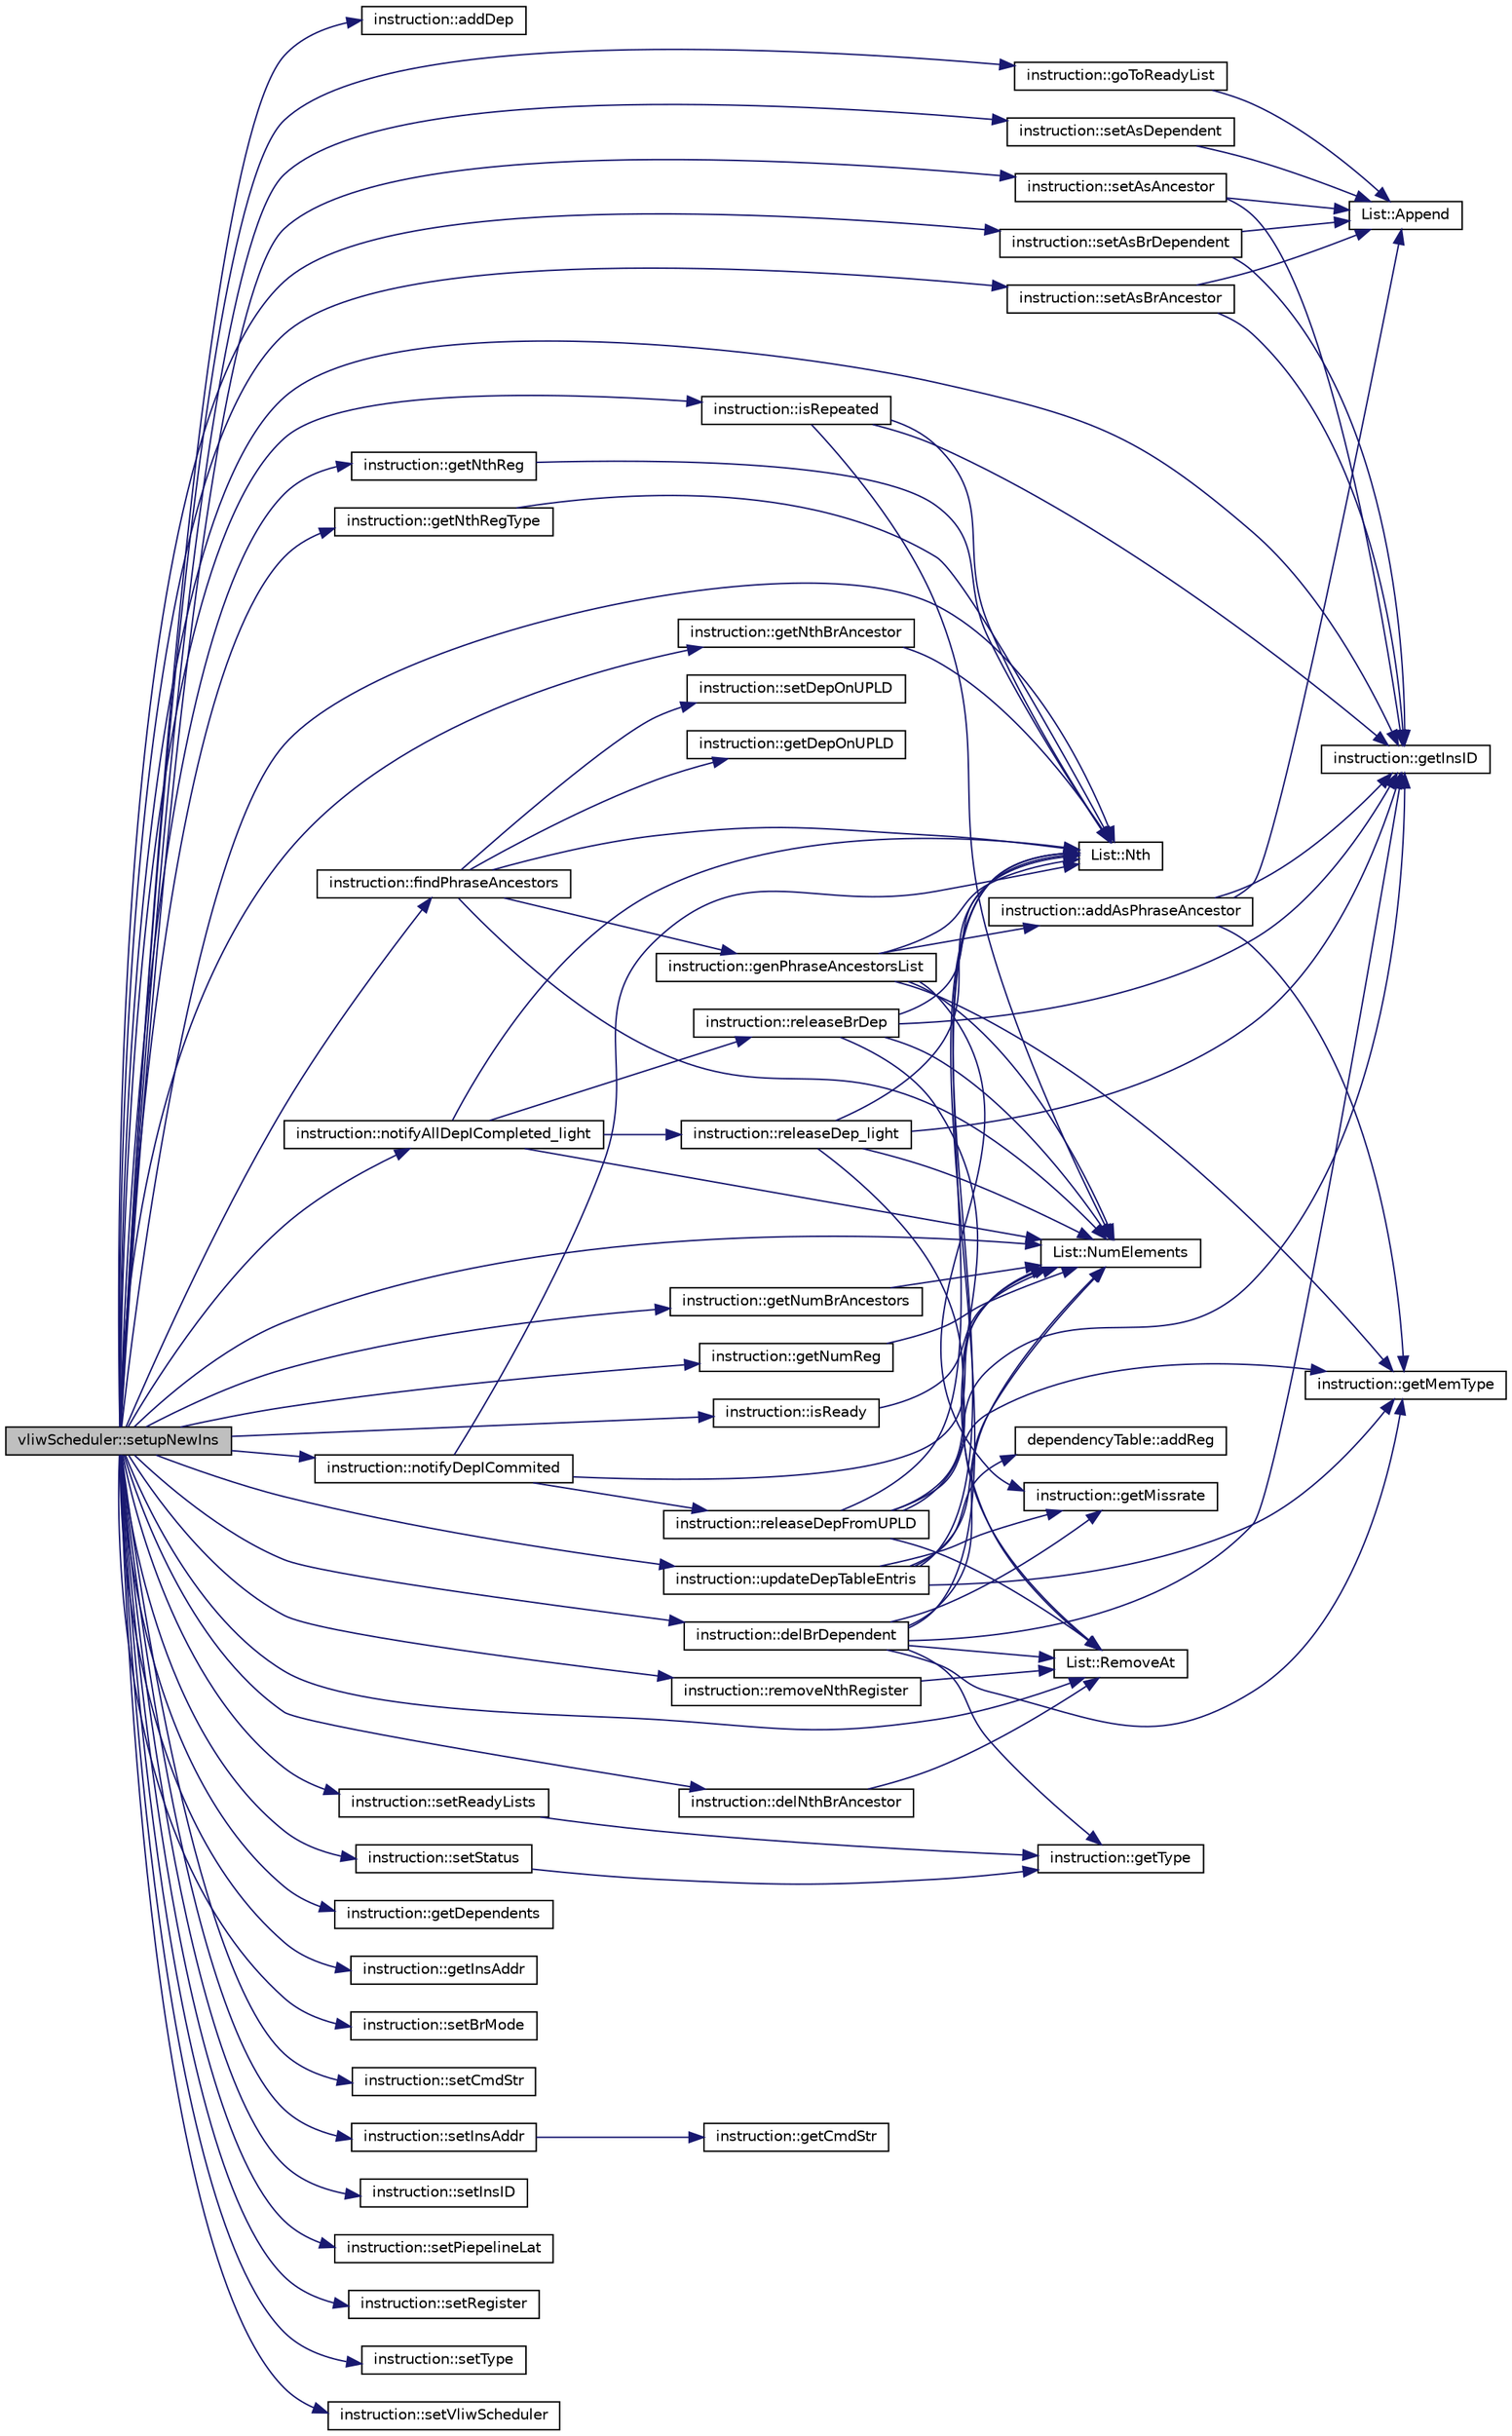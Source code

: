 digraph G
{
  edge [fontname="Helvetica",fontsize="10",labelfontname="Helvetica",labelfontsize="10"];
  node [fontname="Helvetica",fontsize="10",shape=record];
  rankdir=LR;
  Node1 [label="vliwScheduler::setupNewIns",height=0.2,width=0.4,color="black", fillcolor="grey75", style="filled" fontcolor="black"];
  Node1 -> Node2 [color="midnightblue",fontsize="10",style="solid"];
  Node2 [label="instruction::addDep",height=0.2,width=0.4,color="black", fillcolor="white", style="filled",URL="$classinstruction.html#aeb756cec429aca99a341f069df268465"];
  Node1 -> Node3 [color="midnightblue",fontsize="10",style="solid"];
  Node3 [label="instruction::delBrDependent",height=0.2,width=0.4,color="black", fillcolor="white", style="filled",URL="$classinstruction.html#acf0ac8f3266fa128a76b3b287e2d305d"];
  Node3 -> Node4 [color="midnightblue",fontsize="10",style="solid"];
  Node4 [label="instruction::getInsID",height=0.2,width=0.4,color="black", fillcolor="white", style="filled",URL="$classinstruction.html#a0856c8a7411c298a51cd8d8d5e2f8b12"];
  Node3 -> Node5 [color="midnightblue",fontsize="10",style="solid"];
  Node5 [label="instruction::getMemType",height=0.2,width=0.4,color="black", fillcolor="white", style="filled",URL="$classinstruction.html#a8051847b8731d697107d682564a7385f"];
  Node3 -> Node6 [color="midnightblue",fontsize="10",style="solid"];
  Node6 [label="instruction::getMissrate",height=0.2,width=0.4,color="black", fillcolor="white", style="filled",URL="$classinstruction.html#a7f04521e22bec22c519fdc44d7c8b83a"];
  Node3 -> Node7 [color="midnightblue",fontsize="10",style="solid"];
  Node7 [label="instruction::getType",height=0.2,width=0.4,color="black", fillcolor="white", style="filled",URL="$classinstruction.html#a47623362d505a662b974624f81288389"];
  Node3 -> Node8 [color="midnightblue",fontsize="10",style="solid"];
  Node8 [label="List::Nth",height=0.2,width=0.4,color="black", fillcolor="white", style="filled",URL="$classList.html#a5eb964816de33c85e1d46658ddf8c6c4"];
  Node3 -> Node9 [color="midnightblue",fontsize="10",style="solid"];
  Node9 [label="List::NumElements",height=0.2,width=0.4,color="black", fillcolor="white", style="filled",URL="$classList.html#ac2e9d50f703b01bf643fa6ce50837c26"];
  Node3 -> Node10 [color="midnightblue",fontsize="10",style="solid"];
  Node10 [label="List::RemoveAt",height=0.2,width=0.4,color="black", fillcolor="white", style="filled",URL="$classList.html#af17f72d263f90d53ea8501b5b1853470"];
  Node1 -> Node11 [color="midnightblue",fontsize="10",style="solid"];
  Node11 [label="instruction::delNthBrAncestor",height=0.2,width=0.4,color="black", fillcolor="white", style="filled",URL="$classinstruction.html#a335a34cb7652d3f3c6f63c011dd10185"];
  Node11 -> Node10 [color="midnightblue",fontsize="10",style="solid"];
  Node1 -> Node12 [color="midnightblue",fontsize="10",style="solid"];
  Node12 [label="instruction::findPhraseAncestors",height=0.2,width=0.4,color="black", fillcolor="white", style="filled",URL="$classinstruction.html#aed4714151da7fbcbe65485e5699cd72c"];
  Node12 -> Node13 [color="midnightblue",fontsize="10",style="solid"];
  Node13 [label="instruction::genPhraseAncestorsList",height=0.2,width=0.4,color="black", fillcolor="white", style="filled",URL="$classinstruction.html#af5a1d9e1a8a25f768c3dadf66fb83362"];
  Node13 -> Node14 [color="midnightblue",fontsize="10",style="solid"];
  Node14 [label="instruction::addAsPhraseAncestor",height=0.2,width=0.4,color="black", fillcolor="white", style="filled",URL="$classinstruction.html#a70d88f6c0d2cc47b2c18acd3118de671"];
  Node14 -> Node15 [color="midnightblue",fontsize="10",style="solid"];
  Node15 [label="List::Append",height=0.2,width=0.4,color="black", fillcolor="white", style="filled",URL="$classList.html#a473190098e38206d0125b0737245e613"];
  Node14 -> Node4 [color="midnightblue",fontsize="10",style="solid"];
  Node14 -> Node5 [color="midnightblue",fontsize="10",style="solid"];
  Node13 -> Node5 [color="midnightblue",fontsize="10",style="solid"];
  Node13 -> Node6 [color="midnightblue",fontsize="10",style="solid"];
  Node13 -> Node8 [color="midnightblue",fontsize="10",style="solid"];
  Node13 -> Node9 [color="midnightblue",fontsize="10",style="solid"];
  Node12 -> Node16 [color="midnightblue",fontsize="10",style="solid"];
  Node16 [label="instruction::getDepOnUPLD",height=0.2,width=0.4,color="black", fillcolor="white", style="filled",URL="$classinstruction.html#aa523eec9522b3dfa68918b24c378fcc2"];
  Node12 -> Node8 [color="midnightblue",fontsize="10",style="solid"];
  Node12 -> Node9 [color="midnightblue",fontsize="10",style="solid"];
  Node12 -> Node17 [color="midnightblue",fontsize="10",style="solid"];
  Node17 [label="instruction::setDepOnUPLD",height=0.2,width=0.4,color="black", fillcolor="white", style="filled",URL="$classinstruction.html#a99ed8de1173de1012b31333788a3e1a9"];
  Node1 -> Node18 [color="midnightblue",fontsize="10",style="solid"];
  Node18 [label="instruction::getDependents",height=0.2,width=0.4,color="black", fillcolor="white", style="filled",URL="$classinstruction.html#ad1af63e7f1bfa160b0719027c2a0b8ce"];
  Node1 -> Node19 [color="midnightblue",fontsize="10",style="solid"];
  Node19 [label="instruction::getInsAddr",height=0.2,width=0.4,color="black", fillcolor="white", style="filled",URL="$classinstruction.html#ac1fabe854c85726785052c7a5ebf6d39"];
  Node1 -> Node4 [color="midnightblue",fontsize="10",style="solid"];
  Node1 -> Node20 [color="midnightblue",fontsize="10",style="solid"];
  Node20 [label="instruction::getNthBrAncestor",height=0.2,width=0.4,color="black", fillcolor="white", style="filled",URL="$classinstruction.html#a3956b91225afe4381adb46e8630df104"];
  Node20 -> Node8 [color="midnightblue",fontsize="10",style="solid"];
  Node1 -> Node21 [color="midnightblue",fontsize="10",style="solid"];
  Node21 [label="instruction::getNthReg",height=0.2,width=0.4,color="black", fillcolor="white", style="filled",URL="$classinstruction.html#a54412da0ee022e05101d4fb92ee879b9"];
  Node21 -> Node8 [color="midnightblue",fontsize="10",style="solid"];
  Node1 -> Node22 [color="midnightblue",fontsize="10",style="solid"];
  Node22 [label="instruction::getNthRegType",height=0.2,width=0.4,color="black", fillcolor="white", style="filled",URL="$classinstruction.html#a9701f53aafaf1b2298378665059cef33"];
  Node22 -> Node8 [color="midnightblue",fontsize="10",style="solid"];
  Node1 -> Node23 [color="midnightblue",fontsize="10",style="solid"];
  Node23 [label="instruction::getNumBrAncestors",height=0.2,width=0.4,color="black", fillcolor="white", style="filled",URL="$classinstruction.html#aea5ab3c5f62740194e3bc9d3335676a2"];
  Node23 -> Node9 [color="midnightblue",fontsize="10",style="solid"];
  Node1 -> Node24 [color="midnightblue",fontsize="10",style="solid"];
  Node24 [label="instruction::getNumReg",height=0.2,width=0.4,color="black", fillcolor="white", style="filled",URL="$classinstruction.html#af64e1265e882da7e152bd47cb7794c3b"];
  Node24 -> Node9 [color="midnightblue",fontsize="10",style="solid"];
  Node1 -> Node25 [color="midnightblue",fontsize="10",style="solid"];
  Node25 [label="instruction::goToReadyList",height=0.2,width=0.4,color="black", fillcolor="white", style="filled",URL="$classinstruction.html#ae98b3fc0943715a103b91ab8bf272758"];
  Node25 -> Node15 [color="midnightblue",fontsize="10",style="solid"];
  Node1 -> Node26 [color="midnightblue",fontsize="10",style="solid"];
  Node26 [label="instruction::isReady",height=0.2,width=0.4,color="black", fillcolor="white", style="filled",URL="$classinstruction.html#a3d3c5926b3f74fa012e77011f6d65a57"];
  Node26 -> Node9 [color="midnightblue",fontsize="10",style="solid"];
  Node1 -> Node27 [color="midnightblue",fontsize="10",style="solid"];
  Node27 [label="instruction::isRepeated",height=0.2,width=0.4,color="black", fillcolor="white", style="filled",URL="$classinstruction.html#a8d938a7c74c2bd36d0e5565cf933d9d5"];
  Node27 -> Node4 [color="midnightblue",fontsize="10",style="solid"];
  Node27 -> Node8 [color="midnightblue",fontsize="10",style="solid"];
  Node27 -> Node9 [color="midnightblue",fontsize="10",style="solid"];
  Node1 -> Node28 [color="midnightblue",fontsize="10",style="solid"];
  Node28 [label="instruction::notifyAllDepICompleted_light",height=0.2,width=0.4,color="black", fillcolor="white", style="filled",URL="$classinstruction.html#a6308dc145beb4a8ee6ccace0ed9f8cdd"];
  Node28 -> Node8 [color="midnightblue",fontsize="10",style="solid"];
  Node28 -> Node9 [color="midnightblue",fontsize="10",style="solid"];
  Node28 -> Node29 [color="midnightblue",fontsize="10",style="solid"];
  Node29 [label="instruction::releaseBrDep",height=0.2,width=0.4,color="black", fillcolor="white", style="filled",URL="$classinstruction.html#a8a4fb5b938939b6988c7d76a1808ef0c"];
  Node29 -> Node4 [color="midnightblue",fontsize="10",style="solid"];
  Node29 -> Node8 [color="midnightblue",fontsize="10",style="solid"];
  Node29 -> Node9 [color="midnightblue",fontsize="10",style="solid"];
  Node29 -> Node10 [color="midnightblue",fontsize="10",style="solid"];
  Node28 -> Node30 [color="midnightblue",fontsize="10",style="solid"];
  Node30 [label="instruction::releaseDep_light",height=0.2,width=0.4,color="black", fillcolor="white", style="filled",URL="$classinstruction.html#a2efa8c5533c25ab4cf5fc812b65a0dc7"];
  Node30 -> Node4 [color="midnightblue",fontsize="10",style="solid"];
  Node30 -> Node8 [color="midnightblue",fontsize="10",style="solid"];
  Node30 -> Node9 [color="midnightblue",fontsize="10",style="solid"];
  Node30 -> Node10 [color="midnightblue",fontsize="10",style="solid"];
  Node1 -> Node31 [color="midnightblue",fontsize="10",style="solid"];
  Node31 [label="instruction::notifyDepICommited",height=0.2,width=0.4,color="black", fillcolor="white", style="filled",URL="$classinstruction.html#a229c73b0e852f8b2ab3617b4bc4cb988"];
  Node31 -> Node8 [color="midnightblue",fontsize="10",style="solid"];
  Node31 -> Node9 [color="midnightblue",fontsize="10",style="solid"];
  Node31 -> Node32 [color="midnightblue",fontsize="10",style="solid"];
  Node32 [label="instruction::releaseDepFromUPLD",height=0.2,width=0.4,color="black", fillcolor="white", style="filled",URL="$classinstruction.html#a6fd66b22a3d589e5f366ec6addc62a3e"];
  Node32 -> Node4 [color="midnightblue",fontsize="10",style="solid"];
  Node32 -> Node5 [color="midnightblue",fontsize="10",style="solid"];
  Node32 -> Node8 [color="midnightblue",fontsize="10",style="solid"];
  Node32 -> Node9 [color="midnightblue",fontsize="10",style="solid"];
  Node32 -> Node10 [color="midnightblue",fontsize="10",style="solid"];
  Node1 -> Node8 [color="midnightblue",fontsize="10",style="solid"];
  Node1 -> Node9 [color="midnightblue",fontsize="10",style="solid"];
  Node1 -> Node10 [color="midnightblue",fontsize="10",style="solid"];
  Node1 -> Node33 [color="midnightblue",fontsize="10",style="solid"];
  Node33 [label="instruction::removeNthRegister",height=0.2,width=0.4,color="black", fillcolor="white", style="filled",URL="$classinstruction.html#aabb46003e886f87cd3bc918f05a3682f"];
  Node33 -> Node10 [color="midnightblue",fontsize="10",style="solid"];
  Node1 -> Node34 [color="midnightblue",fontsize="10",style="solid"];
  Node34 [label="instruction::setAsAncestor",height=0.2,width=0.4,color="black", fillcolor="white", style="filled",URL="$classinstruction.html#aee7e55cf32812b46267a22bcb53da670"];
  Node34 -> Node15 [color="midnightblue",fontsize="10",style="solid"];
  Node34 -> Node4 [color="midnightblue",fontsize="10",style="solid"];
  Node1 -> Node35 [color="midnightblue",fontsize="10",style="solid"];
  Node35 [label="instruction::setAsBrAncestor",height=0.2,width=0.4,color="black", fillcolor="white", style="filled",URL="$classinstruction.html#a508aeb795698276978932acb2d81cfe2"];
  Node35 -> Node15 [color="midnightblue",fontsize="10",style="solid"];
  Node35 -> Node4 [color="midnightblue",fontsize="10",style="solid"];
  Node1 -> Node36 [color="midnightblue",fontsize="10",style="solid"];
  Node36 [label="instruction::setAsBrDependent",height=0.2,width=0.4,color="black", fillcolor="white", style="filled",URL="$classinstruction.html#af3e4f5b3744955fa671e22f75da8b0a5"];
  Node36 -> Node15 [color="midnightblue",fontsize="10",style="solid"];
  Node36 -> Node4 [color="midnightblue",fontsize="10",style="solid"];
  Node1 -> Node37 [color="midnightblue",fontsize="10",style="solid"];
  Node37 [label="instruction::setAsDependent",height=0.2,width=0.4,color="black", fillcolor="white", style="filled",URL="$classinstruction.html#ab2ba6828f1256186a787d933a6ca0868"];
  Node37 -> Node15 [color="midnightblue",fontsize="10",style="solid"];
  Node1 -> Node38 [color="midnightblue",fontsize="10",style="solid"];
  Node38 [label="instruction::setBrMode",height=0.2,width=0.4,color="black", fillcolor="white", style="filled",URL="$classinstruction.html#ad7dcd18feb686b41ab57e15e00cf04a6"];
  Node1 -> Node39 [color="midnightblue",fontsize="10",style="solid"];
  Node39 [label="instruction::setCmdStr",height=0.2,width=0.4,color="black", fillcolor="white", style="filled",URL="$classinstruction.html#adc61c4f03b740668fa8bf4b3e213f8f3"];
  Node1 -> Node40 [color="midnightblue",fontsize="10",style="solid"];
  Node40 [label="instruction::setInsAddr",height=0.2,width=0.4,color="black", fillcolor="white", style="filled",URL="$classinstruction.html#ac39145295a94852d0a3efe8c8247473d"];
  Node40 -> Node41 [color="midnightblue",fontsize="10",style="solid"];
  Node41 [label="instruction::getCmdStr",height=0.2,width=0.4,color="black", fillcolor="white", style="filled",URL="$classinstruction.html#a95d2dc965b2b6bb037d31af748b98d30"];
  Node1 -> Node42 [color="midnightblue",fontsize="10",style="solid"];
  Node42 [label="instruction::setInsID",height=0.2,width=0.4,color="black", fillcolor="white", style="filled",URL="$classinstruction.html#a3ad74e598e69178490590655303466a1"];
  Node1 -> Node43 [color="midnightblue",fontsize="10",style="solid"];
  Node43 [label="instruction::setPiepelineLat",height=0.2,width=0.4,color="black", fillcolor="white", style="filled",URL="$classinstruction.html#a331fb003e92ca7a8b86d95157ecbd122"];
  Node1 -> Node44 [color="midnightblue",fontsize="10",style="solid"];
  Node44 [label="instruction::setReadyLists",height=0.2,width=0.4,color="black", fillcolor="white", style="filled",URL="$classinstruction.html#a21509e081fdfd3665c30d1bab3e1fd45"];
  Node44 -> Node7 [color="midnightblue",fontsize="10",style="solid"];
  Node1 -> Node45 [color="midnightblue",fontsize="10",style="solid"];
  Node45 [label="instruction::setRegister",height=0.2,width=0.4,color="black", fillcolor="white", style="filled",URL="$classinstruction.html#a456de8aa26ff79d2b7cd203f7c59f2cb"];
  Node1 -> Node46 [color="midnightblue",fontsize="10",style="solid"];
  Node46 [label="instruction::setStatus",height=0.2,width=0.4,color="black", fillcolor="white", style="filled",URL="$classinstruction.html#ab4b1bbe98c775d3a1fab0ed281a4ad4f"];
  Node46 -> Node7 [color="midnightblue",fontsize="10",style="solid"];
  Node1 -> Node47 [color="midnightblue",fontsize="10",style="solid"];
  Node47 [label="instruction::setType",height=0.2,width=0.4,color="black", fillcolor="white", style="filled",URL="$classinstruction.html#ad9c7d979b5f4b00189973e47caa3411f"];
  Node1 -> Node48 [color="midnightblue",fontsize="10",style="solid"];
  Node48 [label="instruction::setVliwScheduler",height=0.2,width=0.4,color="black", fillcolor="white", style="filled",URL="$classinstruction.html#ab2079e0fa9269a24ae4597eaaad67918"];
  Node1 -> Node49 [color="midnightblue",fontsize="10",style="solid"];
  Node49 [label="instruction::updateDepTableEntris",height=0.2,width=0.4,color="black", fillcolor="white", style="filled",URL="$classinstruction.html#a8ef95c2bb6b131c4ce3f33cfc124c748"];
  Node49 -> Node50 [color="midnightblue",fontsize="10",style="solid"];
  Node50 [label="dependencyTable::addReg",height=0.2,width=0.4,color="black", fillcolor="white", style="filled",URL="$classdependencyTable.html#a8ef091ae6d3ca417958673d50fd9a8a6"];
  Node49 -> Node5 [color="midnightblue",fontsize="10",style="solid"];
  Node49 -> Node6 [color="midnightblue",fontsize="10",style="solid"];
  Node49 -> Node8 [color="midnightblue",fontsize="10",style="solid"];
  Node49 -> Node9 [color="midnightblue",fontsize="10",style="solid"];
}
